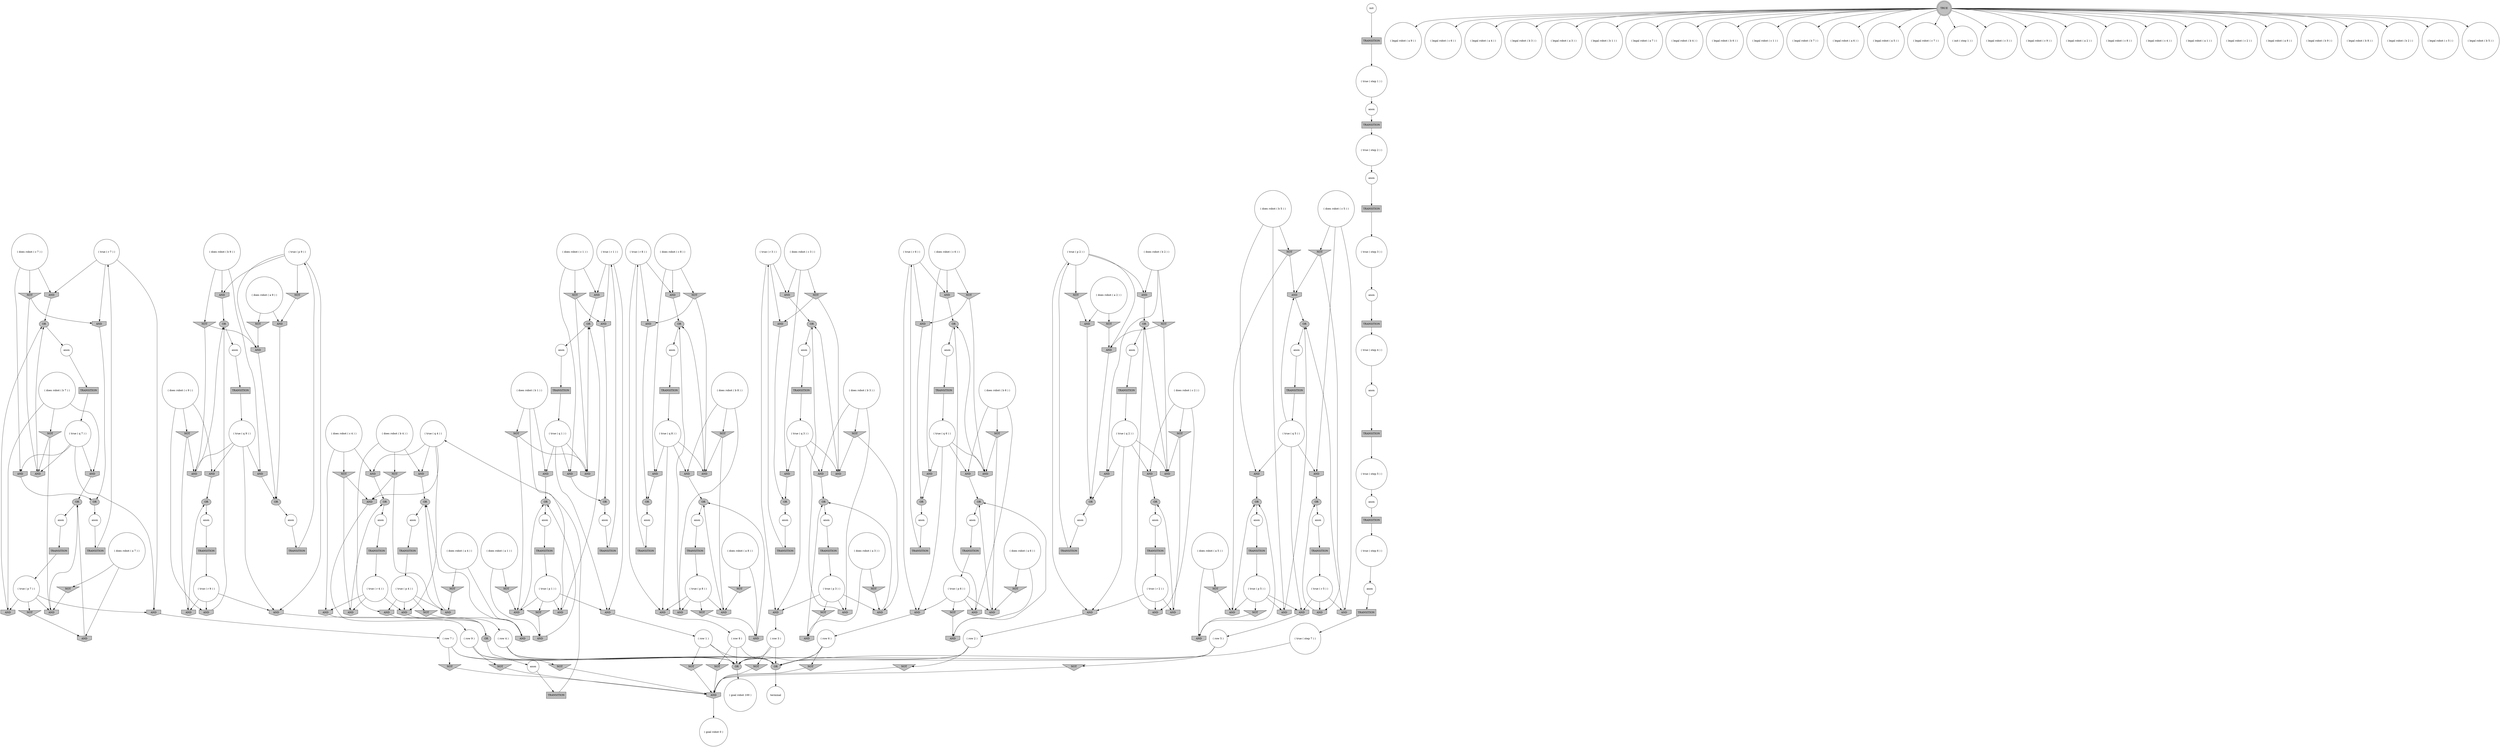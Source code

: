 digraph propNet
{
	"@39740e4a"[shape=invtriangle, style= filled, fillcolor=grey, label="NOT"]; "@39740e4a"->"@725639bd"; "@39740e4a"->"@2d4bc050"; 
	"@30efe2dd"[shape=ellipse, style= filled, fillcolor=grey, label="OR"]; "@30efe2dd"->"@55173444"; 
	"@5669f5b9"[shape=invtriangle, style= filled, fillcolor=grey, label="NOT"]; "@5669f5b9"->"@46837101"; "@5669f5b9"->"@301280fe"; 
	"@73396d2"[shape=invtriangle, style= filled, fillcolor=grey, label="NOT"]; "@73396d2"->"@5c608f6e"; "@73396d2"->"@4bf2b8af"; 
	"@6fc0394c"[shape=circle, style= filled, fillcolor=white, label="anon"]; "@6fc0394c"->"@2f94abe0"; 
	"@44cc1b02"[shape=circle, style= filled, fillcolor=white, label="( true ( r 6 ) )"]; "@44cc1b02"->"@158198c7"; "@44cc1b02"->"@322ad892"; "@44cc1b02"->"@213b91a5"; 
	"@7e484899"[shape=invhouse, style= filled, fillcolor=grey, label="AND"]; "@7e484899"->"@a7e872c"; 
	"@340abfc2"[shape=circle, style= filled, fillcolor=white, label="( true ( q 4 ) )"]; "@340abfc2"->"@57c7809f"; "@340abfc2"->"@5b69c34e"; "@340abfc2"->"@77a22fe3"; "@340abfc2"->"@6f494fcf"; 
	"@7051242d"[shape=invhouse, style= filled, fillcolor=grey, label="AND"]; "@7051242d"->"@7e68a062"; 
	"@3803a7a4"[shape=circle, style= filled, fillcolor=white, label="anon"]; "@3803a7a4"->"@102873a6"; 
	"@1247df10"[shape=invtriangle, style= filled, fillcolor=grey, label="NOT"]; "@1247df10"->"@2c859cd0"; 
	"@5ad4a242"[shape=circle, style= filled, fillcolor=white, label="( true ( r 5 ) )"]; "@5ad4a242"->"@3cb7cdc8"; "@5ad4a242"->"@210099e7"; "@5ad4a242"->"@2d4bc050"; 
	"@5c938e45"[shape=invtriangle, style= filled, fillcolor=grey, label="NOT"]; "@5c938e45"->"@5efff410"; 
	"@34d089a9"[shape=circle, style= filled, fillcolor=white, label="( true ( r 1 ) )"]; "@34d089a9"->"@7e0e4dbc"; "@34d089a9"->"@3b3833a7"; "@34d089a9"->"@16b772db"; 
	"@158198c7"[shape=invhouse, style= filled, fillcolor=grey, label="AND"]; "@158198c7"->"@66688800"; 
	"@68b3f2a"[shape=circle, style= filled, fillcolor=white, label="( does robot ( a 7 ) )"]; "@68b3f2a"->"@7a7a97e8"; "@68b3f2a"->"@5c938e45"; 
	"@c4c1859"[shape=circle, style= filled, fillcolor=white, label="anon"]; "@c4c1859"->"@73836c7f"; 
	"@5d11b24b"[shape=circle, style= filled, fillcolor=white, label="( does robot ( c 1 ) )"]; "@5d11b24b"->"@7a749ed3"; "@5d11b24b"->"@7e0e4dbc"; "@5d11b24b"->"@4f4950f3"; 
	"@a7e872c"[shape=ellipse, style= filled, fillcolor=grey, label="OR"]; "@a7e872c"->"@78dc5f15"; 
	"@15c673a9"[shape=invhouse, style= filled, fillcolor=grey, label="AND"]; "@15c673a9"->"@339d0f20"; 
	"@7a49926c"[shape=invtriangle, style= filled, fillcolor=grey, label="NOT"]; "@7a49926c"->"@cd2d4a"; 
	"@251a135c"[shape=circle, style= filled, fillcolor=white, label="anon"]; "@251a135c"->"@3155d88d"; 
	"@1f639d92"[shape=circle, style= filled, fillcolor=white, label="( does robot ( a 3 ) )"]; "@1f639d92"->"@4980af09"; "@1f639d92"->"@7e1f613c"; 
	"@21ad125b"[shape=circle, style= filled, fillcolor=white, label="( true ( step 6 ) )"]; "@21ad125b"->"@6fc0394c"; 
	"@36a9ac09"[shape=box, style= filled, fillcolor=grey, label="TRANSITION"]; "@36a9ac09"->"@6b851b9"; 
	"@4c075e05"[shape=circle, style= filled, fillcolor=white, label="( true ( p 9 ) )"]; "@4c075e05"->"@77adc141"; "@4c075e05"->"@76abf71"; "@4c075e05"->"@1301661c"; "@4c075e05"->"@298e6924"; 
	"@5b3cf82b"[shape=invhouse, style= filled, fillcolor=grey, label="AND"]; "@5b3cf82b"->"@703a928c"; 
	"@6eaf100d"[shape=circle, style= filled, fillcolor=white, label="( legal robot ( a 9 ) )"]; 
	"@260702ee"[shape=invhouse, style= filled, fillcolor=grey, label="AND"]; "@260702ee"->"@3fa39595"; 
	"@7623293d"[shape=circle, style= filled, fillcolor=white, label="anon"]; "@7623293d"->"@428dd156"; 
	"@156f739e"[shape=invtriangle, style= filled, fillcolor=grey, label="NOT"]; "@156f739e"->"@523f31f2"; 
	"@658b4dc0"[shape=ellipse, style= filled, fillcolor=grey, label="OR"]; "@658b4dc0"->"@1c9dac55"; 
	"@6f2c94cc"[shape=box, style= filled, fillcolor=grey, label="TRANSITION"]; "@6f2c94cc"->"@28f7852b"; 
	"@1a738e7a"[shape=circle, style= filled, fillcolor=white, label="terminal"]; 
	"@4fe087e7"[shape=invhouse, style= filled, fillcolor=grey, label="AND"]; "@4fe087e7"->"@3d62a997"; 
	"@52ed100b"[shape=ellipse, style= filled, fillcolor=grey, label="OR"]; "@52ed100b"->"@49b86cb5"; 
	"@4641e51b"[shape=box, style= filled, fillcolor=grey, label="TRANSITION"]; "@4641e51b"->"@40e16993"; 
	"@2c88d3d1"[shape=circle, style= filled, fillcolor=white, label="( true ( step 5 ) )"]; "@2c88d3d1"->"@3795a287"; 
	"@49c72461"[shape=circle, style= filled, fillcolor=white, label="( true ( r 3 ) )"]; "@49c72461"->"@19abe831"; "@49c72461"->"@26c6079f"; "@49c72461"->"@30bd5d8a"; 
	"@6491b172"[shape=invtriangle, style= filled, fillcolor=grey, label="NOT"]; "@6491b172"->"@213b91a5"; "@6491b172"->"@1918e6f3"; 
	"@28f7852b"[shape=circle, style= filled, fillcolor=white, label="( true ( p 1 ) )"]; "@28f7852b"->"@571ca6bf"; "@28f7852b"->"@61e7d2fc"; "@28f7852b"->"@3b3833a7"; "@28f7852b"->"@1247df10"; 
	"@67095e4"[shape=invtriangle, style= filled, fillcolor=grey, label="NOT"]; "@67095e4"->"@4980af09"; 
	"@359209a9"[shape=circle, style= filled, fillcolor=white, label="( does robot ( c 8 ) )"]; "@359209a9"->"@3efc892d"; "@359209a9"->"@612b7943"; "@359209a9"->"@73396d2"; 
	"@eb12a2d"[shape=invtriangle, style= filled, fillcolor=grey, label="NOT"]; "@eb12a2d"->"@1147f7e4"; "@eb12a2d"->"@4bf2b8af"; 
	"@3fa39595"[shape=circle, style= filled, fillcolor=white, label="( row 2 )"]; "@3fa39595"->"@155f28dc"; "@3fa39595"->"@aff3759"; "@3fa39595"->"@3e888183"; 
	"@2cbc2cd4"[shape=ellipse, style= filled, fillcolor=grey, label="OR"]; "@2cbc2cd4"->"@7623293d"; 
	"@10471047"[shape=circle, style= filled, fillcolor=white, label="( legal robot ( c 6 ) )"]; 
	"@11aaf4d2"[shape=circle, style= filled, fillcolor=white, label="( legal robot ( a 4 ) )"]; 
	"@77adc141"[shape=invtriangle, style= filled, fillcolor=grey, label="NOT"]; "@77adc141"->"@306acfc9"; 
	"@4d6bb0d1"[shape=box, style= filled, fillcolor=grey, label="TRANSITION"]; "@4d6bb0d1"->"@3d43c05b"; 
	"@5661aa2f"[shape=invhouse, style= filled, fillcolor=grey, label="AND"]; "@5661aa2f"->"@36046a62"; 
	"@7e070e85"[shape=circle, style= filled, fillcolor=white, label="( legal robot ( b 3 ) )"]; 
	"@210099e7"[shape=invhouse, style= filled, fillcolor=grey, label="AND"]; "@210099e7"->"@106fc08f"; 
	"@5c80f478"[shape=invhouse, style= filled, fillcolor=grey, label="AND"]; "@5c80f478"->"@c727d43"; 
	"@7e1f613c"[shape=invtriangle, style= filled, fillcolor=grey, label="NOT"]; "@7e1f613c"->"@7051242d"; 
	"@52f0da90"[shape=ellipse, style= filled, fillcolor=grey, label="OR"]; "@52f0da90"->"@429d4e7a"; 
	"@5fecff21"[shape=invhouse, style= filled, fillcolor=grey, label="AND"]; "@5fecff21"->"@57d2815d"; 
	"@66869265"[shape=circle, style= filled, fillcolor=white, label="anon"]; "@66869265"->"@582e18e4"; 
	"@480f9510"[shape=invtriangle, style= filled, fillcolor=grey, label="NOT"]; "@480f9510"->"@523f31f2"; 
	"@4353944c"[shape=circle, style= filled, fillcolor=white, label="( legal robot ( a 3 ) )"]; 
	"@78a3a50a"[shape=circle, style= filled, fillcolor=white, label="( true ( p 2 ) )"]; "@78a3a50a"->"@260702ee"; "@78a3a50a"->"@3fa87166"; "@78a3a50a"->"@4f4832f4"; "@78a3a50a"->"@cd2d4a"; 
	"@77fa3285"[shape=circle, style= filled, fillcolor=white, label="( does robot ( a 1 ) )"]; "@77fa3285"->"@2c859cd0"; "@77fa3285"->"@c552b5"; 
	"@11a226f7"[shape=invhouse, style= filled, fillcolor=grey, label="AND"]; "@11a226f7"->"@fce3ee0"; 
	"@703a928c"[shape=ellipse, style= filled, fillcolor=grey, label="OR"]; "@703a928c"->"@156b5ee4"; 
	"@2db51a5c"[shape=ellipse, style= filled, fillcolor=grey, label="OR"]; "@2db51a5c"->"@4cd5a575"; 
	"@35d858d9"[shape=invtriangle, style= filled, fillcolor=grey, label="NOT"]; "@35d858d9"->"@1147f7e4"; 
	"@58b8ec86"[shape=circle, style= filled, fillcolor=white, label="anon"]; "@58b8ec86"->"@3d5d9ee8"; 
	"@5be463a2"[shape=circle, style= filled, fillcolor=white, label="anon"]; "@5be463a2"->"@7afc2a48"; 
	"@725639bd"[shape=invhouse, style= filled, fillcolor=grey, label="AND"]; "@725639bd"->"@3c22d5b8"; 
	"@535b7436"[shape=invhouse, style= filled, fillcolor=grey, label="AND"]; "@535b7436"->"@30efe2dd"; 
	"@382a6c5e"[shape=invhouse, style= filled, fillcolor=grey, label="AND"]; "@382a6c5e"->"@658b4dc0"; 
	"@3456ad30"[shape=invhouse, style= filled, fillcolor=grey, label="AND"]; "@3456ad30"->"@2cbc2cd4"; 
	"@597873b3"[shape=circle, style= filled, fillcolor=white, label="( does robot ( c 9 ) )"]; "@597873b3"->"@599ef69a"; "@597873b3"->"@779122a0"; "@597873b3"->"@6e3066a8"; 
	"@24c0fe59"[shape=invtriangle, style= filled, fillcolor=grey, label="NOT"]; "@24c0fe59"->"@7a7a97e8"; 
	"@c727d43"[shape=ellipse, style= filled, fillcolor=grey, label="OR"]; "@c727d43"->"@307dc017"; 
	"@523f31f2"[shape=invhouse, style= filled, fillcolor=grey, label="AND"]; "@523f31f2"->"@5f435901"; 
	"@77f31cb6"[shape=ellipse, style= filled, fillcolor=grey, label="OR"]; "@77f31cb6"->"@79e22e3f"; 
	"@6e3066a8"[shape=invhouse, style= filled, fillcolor=grey, label="AND"]; "@6e3066a8"->"@2db51a5c"; 
	"@571ca6bf"[shape=invhouse, style= filled, fillcolor=grey, label="AND"]; "@571ca6bf"->"@36046a62"; 
	"@57dd1619"[shape=box, style= filled, fillcolor=grey, label="TRANSITION"]; "@57dd1619"->"@3ec7f77e"; 
	"@5d661088"[shape=invtriangle, style= filled, fillcolor=grey, label="NOT"]; "@5d661088"->"@11c12ca6"; "@5d661088"->"@57c7809f"; 
	"@1ad46fd4"[shape=circle, style= filled, fillcolor=white, label="( legal robot ( b 1 ) )"]; 
	"@106fc08f"[shape=circle, style= filled, fillcolor=white, label="( row 5 )"]; "@106fc08f"->"@4473e7ae"; "@106fc08f"->"@155f28dc"; "@106fc08f"->"@3e888183"; 
	"@4ae77620"[shape=circle, style= filled, fillcolor=white, label="( does robot ( a 2 ) )"]; "@4ae77620"->"@4bad0030"; "@4ae77620"->"@7a49926c"; 
	"@3ffdb0e5"[shape=circle, style= filled, fillcolor=white, label="anon"]; "@3ffdb0e5"->"@73d5f05f"; 
	"@5e61cbbb"[shape=ellipse, style= filled, fillcolor=grey, label="OR"]; "@5e61cbbb"->"@66869265"; 
	"@78de587b"[shape=circle, style= filled, fillcolor=white, label="( does robot ( b 1 ) )"]; "@78de587b"->"@571ca6bf"; "@78de587b"->"@9276326"; "@78de587b"->"@1ab8e978"; 
	"@599ef69a"[shape=invtriangle, style= filled, fillcolor=grey, label="NOT"]; "@599ef69a"->"@5350266d"; "@599ef69a"->"@2980a075"; 
	"@3e888183"[shape=ellipse, style= filled, fillcolor=grey, label="OR"]; "@3e888183"->"@73eedf87"; 
	"@11f19353"[shape=invtriangle, style= filled, fillcolor=grey, label="NOT"]; "@11f19353"->"@523f31f2"; 
	"@242d2c1c"[shape=circle, style= filled, fillcolor=white, label="( legal robot ( a 7 ) )"]; 
	"@758381af"[shape=invhouse, style= filled, fillcolor=grey, label="AND"]; "@758381af"->"@703a928c"; 
	"@3795a287"[shape=circle, style= filled, fillcolor=white, label="anon"]; "@3795a287"->"@52877c09"; 
	"@49a01787"[shape=box, style= filled, fillcolor=grey, label="TRANSITION"]; "@49a01787"->"@5b466c9d"; 
	"@55173444"[shape=circle, style= filled, fillcolor=white, label="anon"]; "@55173444"->"@3a644df6"; 
	"@cf55979"[shape=ellipse, style= filled, fillcolor=grey, label="OR"]; "@cf55979"->"@3fc51d94"; 
	"@6518f621"[shape=circle, style= filled, fillcolor=white, label="( does robot ( c 3 ) )"]; "@6518f621"->"@19abe831"; "@6518f621"->"@5fecff21"; "@6518f621"->"@6b447481"; 
	"@798ab9b2"[shape=invtriangle, style= filled, fillcolor=grey, label="NOT"]; "@798ab9b2"->"@523f31f2"; 
	"@76abf71"[shape=invhouse, style= filled, fillcolor=grey, label="AND"]; "@76abf71"->"@5bd088c3"; 
	"@2212c414"[shape=circle, style= filled, fillcolor=white, label="( legal robot ( b 4 ) )"]; 
	"@5925910c"[shape=box, style= filled, fillcolor=grey, label="TRANSITION"]; "@5925910c"->"@235e5640"; 
	"@5edfa0aa"[shape=invhouse, style= filled, fillcolor=grey, label="AND"]; "@5edfa0aa"->"@54b07eeb"; 
	"@3b3833a7"[shape=invhouse, style= filled, fillcolor=grey, label="AND"]; "@3b3833a7"->"@609aef91"; 
	"@30bd5d8a"[shape=invhouse, style= filled, fillcolor=grey, label="AND"]; "@30bd5d8a"->"@57d2815d"; 
	"@14a7e67"[shape=circle, style= filled, fillcolor=white, label="( legal robot ( b 6 ) )"]; 
	"@5dc62719"[shape=ellipse, style= filled, fillcolor=grey, label="OR"]; "@5dc62719"->"@7c310a67"; 
	"@46837101"[shape=invhouse, style= filled, fillcolor=grey, label="AND"]; "@46837101"->"@4be699b0"; 
	"@4302eaff"[shape=circle, style= filled, fillcolor=white, label="( does robot ( a 5 ) )"]; "@4302eaff"->"@396163b9"; "@4302eaff"->"@a7db532"; 
	"@aff3759"[shape=invtriangle, style= filled, fillcolor=grey, label="NOT"]; "@aff3759"->"@523f31f2"; 
	"@2d68c5d4"[shape=box, style= filled, fillcolor=grey, label="TRANSITION"]; "@2d68c5d4"->"@354445b8"; 
	"@3f3783ed"[shape=circle, style= filled, fillcolor=white, label="anon"]; "@3f3783ed"->"@413c1c0c"; 
	"@396163b9"[shape=invtriangle, style= filled, fillcolor=grey, label="NOT"]; "@396163b9"->"@97900df"; 
	"@2324279c"[shape=circle, style= filled, fillcolor=white, label="( legal robot ( c 1 ) )"]; 
	"@6f9c2c4"[shape=circle, style= filled, fillcolor=white, label="anon"]; "@6f9c2c4"->"@5925910c"; 
	"@eaef13f"[shape=invtriangle, style= filled, fillcolor=grey, label="NOT"]; "@eaef13f"->"@11f1d3b5"; 
	"@19abe831"[shape=invhouse, style= filled, fillcolor=grey, label="AND"]; "@19abe831"->"@703a928c"; 
	"@f3a6f6d"[shape=box, style= filled, fillcolor=grey, label="TRANSITION"]; "@f3a6f6d"->"@1a597ec8"; 
	"@4bad0030"[shape=invhouse, style= filled, fillcolor=grey, label="AND"]; "@4bad0030"->"@704a689c"; 
	"@39484118"[shape=box, style= filled, fillcolor=grey, label="TRANSITION"]; "@39484118"->"@44cc1b02"; 
	"@50f96cf6"[shape=circle, style= filled, fillcolor=white, label="( does robot ( c 7 ) )"]; "@50f96cf6"->"@21ba5846"; "@50f96cf6"->"@3842d9da"; "@50f96cf6"->"@3126a494"; 
	"@4980af09"[shape=invhouse, style= filled, fillcolor=grey, label="AND"]; "@4980af09"->"@7e68a062"; 
	"@1c9dac55"[shape=circle, style= filled, fillcolor=white, label="anon"]; "@1c9dac55"->"@62982862"; 
	"@154bc361"[shape=circle, style= filled, fillcolor=white, label="( true ( q 3 ) )"]; "@154bc361"->"@72c58d7f"; "@154bc361"->"@26c6079f"; "@154bc361"->"@5fecff21"; "@154bc361"->"@5b3cf82b"; 
	"@1e1a76cf"[shape=circle, style= filled, fillcolor=white, label="( legal robot ( b 7 ) )"]; 
	"@2709f770"[shape=circle, style= filled, fillcolor=white, label="( legal robot ( a 6 ) )"]; 
	"@28c7b1b0"[shape=invhouse, style= filled, fillcolor=grey, label="AND"]; "@28c7b1b0"->"@5e61cbbb"; 
	"@2cac2b2c"[shape=circle, style= filled, fillcolor=white, label="( does robot ( b 5 ) )"]; "@2cac2b2c"->"@28da241d"; "@2cac2b2c"->"@11a226f7"; "@2cac2b2c"->"@60e8f749"; 
	"@11c12ca6"[shape=invhouse, style= filled, fillcolor=grey, label="AND"]; "@11c12ca6"->"@5dc62719"; 
	"@742c2f2c"[shape=invtriangle, style= filled, fillcolor=grey, label="NOT"]; "@742c2f2c"->"@46837101"; "@742c2f2c"->"@cd2d4a"; 
	"@3ce05d33"[shape=box, style= filled, fillcolor=grey, label="TRANSITION"]; "@3ce05d33"->"@154bc361"; 
	"@4d83313b"[shape=circle, style= filled, fillcolor=white, label="( true ( q 1 ) )"]; "@4d83313b"->"@7a749ed3"; "@4d83313b"->"@5661aa2f"; "@4d83313b"->"@3b3833a7"; "@4d83313b"->"@9276326"; 
	"@28da241d"[shape=invtriangle, style= filled, fillcolor=grey, label="NOT"]; "@28da241d"->"@725639bd"; "@28da241d"->"@97900df"; 
	"@3993f896"[shape=box, style= filled, fillcolor=grey, label="TRANSITION"]; "@3993f896"->"@2ac908dd"; 
	"@dc7f0e8"[shape=invtriangle, style= filled, fillcolor=grey, label="NOT"]; "@dc7f0e8"->"@298e6924"; 
	"@48417c7b"[shape=circle, style= filled, fillcolor=white, label="( legal robot ( a 5 ) )"]; 
	"@73836c7f"[shape=box, style= filled, fillcolor=grey, label="TRANSITION"]; "@73836c7f"->"@33ed3e5f"; 
	"@1a597ec8"[shape=circle, style= filled, fillcolor=white, label="( true ( step 4 ) )"]; "@1a597ec8"->"@463620de"; 
	"@3b1c6aab"[shape=circle, style= filled, fillcolor=white, label="( does robot ( a 4 ) )"]; "@3b1c6aab"->"@1f8a7552"; "@3b1c6aab"->"@eaef13f"; 
	"@52877c09"[shape=box, style= filled, fillcolor=grey, label="TRANSITION"]; "@52877c09"->"@21ad125b"; 
	"@1c7a0536"[shape=invhouse, style= filled, fillcolor=grey, label="AND"]; "@1c7a0536"->"@2cbc2cd4"; 
	"@3fe5762"[shape=circle, style= filled, fillcolor=white, label="( true ( q 9 ) )"]; "@3fe5762"->"@5350266d"; "@3fe5762"->"@76abf71"; "@3fe5762"->"@6be3019a"; "@3fe5762"->"@6e3066a8"; 
	"@3d2b2db6"[shape=circle, style= filled, fillcolor=white, label="anon"]; "@3d2b2db6"->"@6f95de2f"; 
	"@5a3a27f8"[shape=circle, style= filled, fillcolor=white, label="( legal robot ( c 7 ) )"]; 
	"@2a565937"[shape=circle, style= filled, fillcolor=white, label="( true ( step 1 ) )"]; "@2a565937"->"@3f3783ed"; 
	"@1301661c"[shape=invhouse, style= filled, fillcolor=grey, label="AND"]; "@1301661c"->"@113c53c8"; 
	"@78f8b54d"[shape=circle, style= filled, fillcolor=white, label="( init ( step 1 ) )"]; 
	"@3d43c05b"[shape=circle, style= filled, fillcolor=white, label="( true ( p 5 ) )"]; "@3d43c05b"->"@2b09b5c9"; "@3d43c05b"->"@210099e7"; "@3d43c05b"->"@97900df"; "@3d43c05b"->"@60e8f749"; 
	"@27e47efc"[shape=circle, style= filled, fillcolor=white, label="( does robot ( a 6 ) )"]; "@27e47efc"->"@3af96043"; "@27e47efc"->"@5c5a3b32"; 
	"@6c4b8217"[shape=circle, style= filled, fillcolor=white, label="( does robot ( a 8 ) )"]; "@6c4b8217"->"@33e89bc8"; "@6c4b8217"->"@35d858d9"; 
	"@25764a11"[shape=doublecircle, style= filled, fillcolor=grey, label="TRUE"]; "@25764a11"->"@1aa484ca"; "@25764a11"->"@1ad46fd4"; "@25764a11"->"@10471047"; "@25764a11"->"@649b982e"; "@25764a11"->"@1e1a76cf"; "@25764a11"->"@2709f770"; "@25764a11"->"@2746fe40"; "@25764a11"->"@11aaf4d2"; "@25764a11"->"@12fc183e"; "@25764a11"->"@7e070e85"; "@25764a11"->"@297dadaa"; "@25764a11"->"@242d2c1c"; "@25764a11"->"@4353944c"; "@25764a11"->"@48417c7b"; "@25764a11"->"@5f33e601"; "@25764a11"->"@5a3a27f8"; "@25764a11"->"@2212c414"; "@25764a11"->"@7a14892d"; "@25764a11"->"@78f8b54d"; "@25764a11"->"@7f53ee15"; "@25764a11"->"@14a7e67"; "@25764a11"->"@6eaf100d"; "@25764a11"->"@41b09cda"; "@25764a11"->"@5b6e1f79"; "@25764a11"->"@2324279c"; "@25764a11"->"@70f9d50e"; "@25764a11"->"@2016390f"; "@25764a11"->"@25de2fe5"; 
	"@47e5ccc"[shape=circle, style= filled, fillcolor=white, label="( does robot ( b 9 ) )"]; "@47e5ccc"->"@1301661c"; "@47e5ccc"->"@6be3019a"; "@47e5ccc"->"@41991669"; 
	"@5c608f6e"[shape=invhouse, style= filled, fillcolor=grey, label="AND"]; "@5c608f6e"->"@cf55979"; 
	"@41b09cda"[shape=circle, style= filled, fillcolor=white, label="( legal robot ( b 9 ) )"]; 
	"@4cd5a575"[shape=circle, style= filled, fillcolor=white, label="anon"]; "@4cd5a575"->"@51557949"; 
	"@11f1d3b5"[shape=invhouse, style= filled, fillcolor=grey, label="AND"]; "@11f1d3b5"->"@77f31cb6"; 
	"@7a7a97e8"[shape=invhouse, style= filled, fillcolor=grey, label="AND"]; "@7a7a97e8"->"@52ed100b"; 
	"@3d5d9ee8"[shape=box, style= filled, fillcolor=grey, label="TRANSITION"]; "@3d5d9ee8"->"@32f00d9a"; 
	"@eda532c"[shape=invtriangle, style= filled, fillcolor=grey, label="NOT"]; "@eda532c"->"@1f8a7552"; 
	"@339d0f20"[shape=ellipse, style= filled, fillcolor=grey, label="OR"]; "@339d0f20"->"@c4c1859"; 
	"@3374dc2d"[shape=invhouse, style= filled, fillcolor=grey, label="AND"]; "@3374dc2d"->"@30efe2dd"; 
	"@6d711727"[shape=circle, style= filled, fillcolor=white, label="( true ( step 2 ) )"]; "@6d711727"->"@3ffdb0e5"; 
	"@7afc2a48"[shape=box, style= filled, fillcolor=grey, label="TRANSITION"]; "@7afc2a48"->"@4d83313b"; 
	"@307dc017"[shape=circle, style= filled, fillcolor=white, label="anon"]; "@307dc017"->"@57dd1619"; 
	"@73d5f05f"[shape=box, style= filled, fillcolor=grey, label="TRANSITION"]; "@73d5f05f"->"@2bebc626"; 
	"@7f6066a0"[shape=invtriangle, style= filled, fillcolor=grey, label="NOT"]; "@7f6066a0"->"@57c7809f"; "@7f6066a0"->"@11f1d3b5"; 
	"@649b982e"[shape=circle, style= filled, fillcolor=white, label="( legal robot ( c 9 ) )"]; 
	"@7761d56f"[shape=ellipse, style= filled, fillcolor=grey, label="OR"]; "@7761d56f"->"@3803a7a4"; 
	"@4bf2b8af"[shape=invhouse, style= filled, fillcolor=grey, label="AND"]; "@4bf2b8af"->"@a7e872c"; 
	"@6f494fcf"[shape=invhouse, style= filled, fillcolor=grey, label="AND"]; "@6f494fcf"->"@5dc62719"; 
	"@213b91a5"[shape=invhouse, style= filled, fillcolor=grey, label="AND"]; "@213b91a5"->"@26190041"; 
	"@4727249c"[shape=circle, style= filled, fillcolor=white, label="( does robot ( c 5 ) )"]; "@4727249c"->"@39740e4a"; "@4727249c"->"@3cb7cdc8"; "@4727249c"->"@382a6c5e"; 
	"@752c388a"[shape=circle, style= filled, fillcolor=white, label="anon"]; "@752c388a"->"@f3a6f6d"; 
	"@5bd088c3"[shape=circle, style= filled, fillcolor=white, label="( row 9 )"]; "@5bd088c3"->"@155f28dc"; "@5bd088c3"->"@3e888183"; "@5bd088c3"->"@34b81ee"; 
	"@5350266d"[shape=invhouse, style= filled, fillcolor=grey, label="AND"]; "@5350266d"->"@113c53c8"; 
	"@3e28ead4"[shape=invtriangle, style= filled, fillcolor=grey, label="NOT"]; "@3e28ead4"->"@7051242d"; "@3e28ead4"->"@5b3cf82b"; 
	"@5fff09c1"[shape=invhouse, style= filled, fillcolor=grey, label="AND"]; "@5fff09c1"->"@54b07eeb"; 
	"@5c5a3b32"[shape=invhouse, style= filled, fillcolor=grey, label="AND"]; "@5c5a3b32"->"@2cbc2cd4"; 
	"@4be699b0"[shape=ellipse, style= filled, fillcolor=grey, label="OR"]; "@4be699b0"->"@107418be"; 
	"@297dadaa"[shape=circle, style= filled, fillcolor=white, label="( legal robot ( c 4 ) )"]; 
	"@46469be"[shape=invtriangle, style= filled, fillcolor=grey, label="NOT"]; "@46469be"->"@5c5a3b32"; 
	"@346fadf4"[shape=circle, style= filled, fillcolor=white, label="( does robot ( a 9 ) )"]; "@346fadf4"->"@306acfc9"; "@346fadf4"->"@dc7f0e8"; 
	"@5f435901"[shape=circle, style= filled, fillcolor=white, label="( goal robot 0 )"]; 
	"@5b466c9d"[shape=circle, style= filled, fillcolor=white, label="( true ( q 5 ) )"]; "@5b466c9d"->"@725639bd"; "@5b466c9d"->"@210099e7"; "@5b466c9d"->"@382a6c5e"; "@5b466c9d"->"@11a226f7"; 
	"@3cb7cdc8"[shape=invhouse, style= filled, fillcolor=grey, label="AND"]; "@3cb7cdc8"->"@3c22d5b8"; 
	"@456964ea"[shape=circle, style= filled, fillcolor=white, label="init"]; "@456964ea"->"@a606240"; 
	"@3af96043"[shape=invtriangle, style= filled, fillcolor=grey, label="NOT"]; "@3af96043"->"@3456ad30"; 
	"@50f3a0e8"[shape=circle, style= filled, fillcolor=white, label="( does robot ( b 2 ) )"]; "@50f3a0e8"->"@742c2f2c"; "@50f3a0e8"->"@6094eb89"; "@50f3a0e8"->"@4f4832f4"; 
	"@a606240"[shape=box, style= filled, fillcolor=grey, label="TRANSITION"]; "@a606240"->"@2a565937"; 
	"@72c58d7f"[shape=invhouse, style= filled, fillcolor=grey, label="AND"]; "@72c58d7f"->"@7e68a062"; 
	"@3842d9da"[shape=invhouse, style= filled, fillcolor=grey, label="AND"]; "@3842d9da"->"@5e61cbbb"; 
	"@7f53ee15"[shape=circle, style= filled, fillcolor=white, label="( legal robot ( a 8 ) )"]; 
	"@107418be"[shape=circle, style= filled, fillcolor=white, label="anon"]; "@107418be"->"@3993f896"; 
	"@463620de"[shape=circle, style= filled, fillcolor=white, label="anon"]; "@463620de"->"@21a55d62"; 
	"@4f4832f4"[shape=invhouse, style= filled, fillcolor=grey, label="AND"]; "@4f4832f4"->"@4be699b0"; 
	"@12fd41e0"[shape=circle, style= filled, fillcolor=white, label="anon"]; "@12fd41e0"->"@49a01787"; 
	"@77a22fe3"[shape=invhouse, style= filled, fillcolor=grey, label="AND"]; "@77a22fe3"->"@7799b411"; 
	"@3c22d5b8"[shape=ellipse, style= filled, fillcolor=grey, label="OR"]; "@3c22d5b8"->"@12fd41e0"; 
	"@2980a075"[shape=invhouse, style= filled, fillcolor=grey, label="AND"]; "@2980a075"->"@2db51a5c"; 
	"@9276326"[shape=invhouse, style= filled, fillcolor=grey, label="AND"]; "@9276326"->"@6ae904e2"; 
	"@6c0d6ef7"[shape=circle, style= filled, fillcolor=white, label="( row 8 )"]; "@6c0d6ef7"->"@155f28dc"; "@6c0d6ef7"->"@3e888183"; "@6c0d6ef7"->"@77037265"; 
	"@eec2ad5"[shape=circle, style= filled, fillcolor=white, label="( does robot ( b 6 ) )"]; "@eec2ad5"->"@1c7a0536"; "@eec2ad5"->"@4a1eecf4"; "@eec2ad5"->"@53edd9ee"; 
	"@774293ac"[shape=circle, style= filled, fillcolor=white, label="( does robot ( c 2 ) )"]; "@774293ac"->"@15c673a9"; "@774293ac"->"@5669f5b9"; "@774293ac"->"@2dcf0c3"; 
	"@582e18e4"[shape=box, style= filled, fillcolor=grey, label="TRANSITION"]; "@582e18e4"->"@2760b402"; 
	"@163221ba"[shape=circle, style= filled, fillcolor=white, label="( does robot ( b 8 ) )"]; "@163221ba"->"@7e484899"; "@163221ba"->"@5c80f478"; "@163221ba"->"@eb12a2d"; 
	"@155f28dc"[shape=ellipse, style= filled, fillcolor=grey, label="OR"]; "@155f28dc"->"@1a738e7a"; 
	"@2e06de7e"[shape=box, style= filled, fillcolor=grey, label="TRANSITION"]; "@2e06de7e"->"@3fe5762"; 
	"@3a644df6"[shape=box, style= filled, fillcolor=grey, label="TRANSITION"]; "@3a644df6"->"@340abfc2"; 
	"@7e0e4dbc"[shape=invhouse, style= filled, fillcolor=grey, label="AND"]; "@7e0e4dbc"->"@36046a62"; 
	"@6ae904e2"[shape=ellipse, style= filled, fillcolor=grey, label="OR"]; "@6ae904e2"->"@683fc843"; 
	"@41991669"[shape=invtriangle, style= filled, fillcolor=grey, label="NOT"]; "@41991669"->"@5350266d"; "@41991669"->"@298e6924"; 
	"@51557949"[shape=box, style= filled, fillcolor=grey, label="TRANSITION"]; "@51557949"->"@72f41aa8"; 
	"@2dcf0c3"[shape=invhouse, style= filled, fillcolor=grey, label="AND"]; "@2dcf0c3"->"@4be699b0"; 
	"@235e5640"[shape=circle, style= filled, fillcolor=white, label="( true ( p 3 ) )"]; "@235e5640"->"@7051242d"; "@235e5640"->"@67095e4"; "@235e5640"->"@26c6079f"; "@235e5640"->"@758381af"; 
	"@6094eb89"[shape=invhouse, style= filled, fillcolor=grey, label="AND"]; "@6094eb89"->"@704a689c"; 
	"@26190041"[shape=ellipse, style= filled, fillcolor=grey, label="OR"]; "@26190041"->"@335fbef1"; 
	"@3cf1c511"[shape=circle, style= filled, fillcolor=white, label="( true ( p 7 ) )"]; "@3cf1c511"->"@5edfa0aa"; "@3cf1c511"->"@4fe087e7"; "@3cf1c511"->"@24c0fe59"; "@3cf1c511"->"@5efff410"; 
	"@a7db532"[shape=invhouse, style= filled, fillcolor=grey, label="AND"]; "@a7db532"->"@fce3ee0"; 
	"@306acfc9"[shape=invhouse, style= filled, fillcolor=grey, label="AND"]; "@306acfc9"->"@7761d56f"; 
	"@3a499165"[shape=invtriangle, style= filled, fillcolor=grey, label="NOT"]; "@3a499165"->"@33e89bc8"; 
	"@3ec7f77e"[shape=circle, style= filled, fillcolor=white, label="( true ( p 8 ) )"]; "@3ec7f77e"->"@7e484899"; "@3ec7f77e"->"@3a499165"; "@3ec7f77e"->"@1147f7e4"; "@3ec7f77e"->"@200c4740"; 
	"@33e89bc8"[shape=invhouse, style= filled, fillcolor=grey, label="AND"]; "@33e89bc8"->"@c727d43"; 
	"@fce3ee0"[shape=ellipse, style= filled, fillcolor=grey, label="OR"]; "@fce3ee0"->"@2d81ec3b"; 
	"@3d62a997"[shape=circle, style= filled, fillcolor=white, label="( row 7 )"]; "@3d62a997"->"@155f28dc"; "@3d62a997"->"@3e888183"; "@3d62a997"->"@480f9510"; 
	"@2e18ecde"[shape=circle, style= filled, fillcolor=white, label="( true ( q 7 ) )"]; "@2e18ecde"->"@5fff09c1"; "@2e18ecde"->"@3842d9da"; "@2e18ecde"->"@132cd7ba"; "@2e18ecde"->"@4fe087e7"; 
	"@200c4740"[shape=invhouse, style= filled, fillcolor=grey, label="AND"]; "@200c4740"->"@6c0d6ef7"; 
	"@418794a5"[shape=circle, style= filled, fillcolor=white, label="( true ( r 4 ) )"]; "@418794a5"->"@11c12ca6"; "@418794a5"->"@77a22fe3"; "@418794a5"->"@535b7436"; 
	"@704a689c"[shape=ellipse, style= filled, fillcolor=grey, label="OR"]; "@704a689c"->"@251a135c"; 
	"@34b81ee"[shape=invtriangle, style= filled, fillcolor=grey, label="NOT"]; "@34b81ee"->"@523f31f2"; 
	"@1147f7e4"[shape=invhouse, style= filled, fillcolor=grey, label="AND"]; "@1147f7e4"->"@c727d43"; 
	"@f5ca1bd"[shape=circle, style= filled, fillcolor=white, label="anon"]; "@f5ca1bd"->"@44f939cd"; 
	"@21ba5846"[shape=invhouse, style= filled, fillcolor=grey, label="AND"]; "@21ba5846"->"@54b07eeb"; 
	"@7a14892d"[shape=circle, style= filled, fillcolor=white, label="( legal robot ( c 2 ) )"]; 
	"@6f553bd8"[shape=circle, style= filled, fillcolor=white, label="( does robot ( c 6 ) )"]; "@6f553bd8"->"@621dd45b"; "@6f553bd8"->"@158198c7"; "@6f553bd8"->"@6491b172"; 
	"@57d2815d"[shape=ellipse, style= filled, fillcolor=grey, label="OR"]; "@57d2815d"->"@3d2b2db6"; 
	"@1918e6f3"[shape=invhouse, style= filled, fillcolor=grey, label="AND"]; "@1918e6f3"->"@66688800"; 
	"@2bebc626"[shape=circle, style= filled, fillcolor=white, label="( true ( step 3 ) )"]; "@2bebc626"->"@752c388a"; 
	"@413c1c0c"[shape=box, style= filled, fillcolor=grey, label="TRANSITION"]; "@413c1c0c"->"@6d711727"; 
	"@40e16993"[shape=circle, style= filled, fillcolor=white, label="( true ( p 4 ) )"]; "@40e16993"->"@3374dc2d"; "@40e16993"->"@77a22fe3"; "@40e16993"->"@11f1d3b5"; "@40e16993"->"@eda532c"; 
	"@683fc843"[shape=circle, style= filled, fillcolor=white, label="anon"]; "@683fc843"->"@6f2c94cc"; 
	"@49b86cb5"[shape=circle, style= filled, fillcolor=white, label="anon"]; "@49b86cb5"->"@6caa873c"; 
	"@192aaffb"[shape=circle, style= filled, fillcolor=white, label="( does robot ( c 4 ) )"]; "@192aaffb"->"@535b7436"; "@192aaffb"->"@5d661088"; "@192aaffb"->"@6f494fcf"; 
	"@2d4bc050"[shape=invhouse, style= filled, fillcolor=grey, label="AND"]; "@2d4bc050"->"@658b4dc0"; 
	"@429d4e7a"[shape=circle, style= filled, fillcolor=white, label="anon"]; "@429d4e7a"->"@4fc09f93"; 
	"@621dd45b"[shape=invhouse, style= filled, fillcolor=grey, label="AND"]; "@621dd45b"->"@26190041"; 
	"@16b772db"[shape=invhouse, style= filled, fillcolor=grey, label="AND"]; "@16b772db"->"@52f0da90"; 
	"@77037265"[shape=invtriangle, style= filled, fillcolor=grey, label="NOT"]; "@77037265"->"@523f31f2"; 
	"@479f29d"[shape=circle, style= filled, fillcolor=white, label="( row 3 )"]; "@479f29d"->"@155f28dc"; "@479f29d"->"@798ab9b2"; "@479f29d"->"@3e888183"; 
	"@6caa873c"[shape=box, style= filled, fillcolor=grey, label="TRANSITION"]; "@6caa873c"->"@3cf1c511"; 
	"@322ad892"[shape=invhouse, style= filled, fillcolor=grey, label="AND"]; "@322ad892"->"@417de6ff"; 
	"@5b69c34e"[shape=invhouse, style= filled, fillcolor=grey, label="AND"]; "@5b69c34e"->"@77f31cb6"; 
	"@428dd156"[shape=box, style= filled, fillcolor=grey, label="TRANSITION"]; "@428dd156"->"@7aa76723"; 
	"@1aa484ca"[shape=circle, style= filled, fillcolor=white, label="( legal robot ( c 3 ) )"]; 
	"@156b5ee4"[shape=circle, style= filled, fillcolor=white, label="anon"]; "@156b5ee4"->"@3ce05d33"; 
	"@6b851b9"[shape=circle, style= filled, fillcolor=white, label="( true ( r 8 ) )"]; "@6b851b9"->"@3efc892d"; "@6b851b9"->"@5c608f6e"; "@6b851b9"->"@200c4740"; 
	"@2c859cd0"[shape=invhouse, style= filled, fillcolor=grey, label="AND"]; "@2c859cd0"->"@6ae904e2"; 
	"@298e6924"[shape=invhouse, style= filled, fillcolor=grey, label="AND"]; "@298e6924"->"@7761d56f"; 
	"@97900df"[shape=invhouse, style= filled, fillcolor=grey, label="AND"]; "@97900df"->"@fce3ee0"; 
	"@3fa87166"[shape=invtriangle, style= filled, fillcolor=grey, label="NOT"]; "@3fa87166"->"@4bad0030"; 
	"@113c53c8"[shape=ellipse, style= filled, fillcolor=grey, label="OR"]; "@113c53c8"->"@fa0784f"; 
	"@33ed3e5f"[shape=circle, style= filled, fillcolor=white, label="( true ( r 2 ) )"]; "@33ed3e5f"->"@260702ee"; "@33ed3e5f"->"@2dcf0c3"; "@33ed3e5f"->"@301280fe"; 
	"@72f41aa8"[shape=circle, style= filled, fillcolor=white, label="( true ( r 9 ) )"]; "@72f41aa8"->"@76abf71"; "@72f41aa8"->"@2980a075"; "@72f41aa8"->"@779122a0"; 
	"@417de6ff"[shape=circle, style= filled, fillcolor=white, label="( row 6 )"]; "@417de6ff"->"@155f28dc"; "@417de6ff"->"@156f739e"; "@417de6ff"->"@3e888183"; 
	"@3efc892d"[shape=invhouse, style= filled, fillcolor=grey, label="AND"]; "@3efc892d"->"@a7e872c"; 
	"@2b09b5c9"[shape=invtriangle, style= filled, fillcolor=grey, label="NOT"]; "@2b09b5c9"->"@a7db532"; 
	"@79e22e3f"[shape=circle, style= filled, fillcolor=white, label="anon"]; "@79e22e3f"->"@4641e51b"; 
	"@6b447481"[shape=invtriangle, style= filled, fillcolor=grey, label="NOT"]; "@6b447481"->"@30bd5d8a"; "@6b447481"->"@5b3cf82b"; 
	"@7e68a062"[shape=ellipse, style= filled, fillcolor=grey, label="OR"]; "@7e68a062"->"@6f9c2c4"; 
	"@fa0784f"[shape=circle, style= filled, fillcolor=white, label="anon"]; "@fa0784f"->"@2e06de7e"; 
	"@7a749ed3"[shape=invhouse, style= filled, fillcolor=grey, label="AND"]; "@7a749ed3"->"@52f0da90"; 
	"@78dc5f15"[shape=circle, style= filled, fillcolor=white, label="anon"]; "@78dc5f15"->"@2d68c5d4"; 
	"@61e7d2fc"[shape=invhouse, style= filled, fillcolor=grey, label="AND"]; "@61e7d2fc"->"@6ae904e2"; 
	"@188ef927"[shape=box, style= filled, fillcolor=grey, label="TRANSITION"]; "@188ef927"->"@418794a5"; 
	"@354445b8"[shape=circle, style= filled, fillcolor=white, label="( true ( q 8 ) )"]; "@354445b8"->"@612b7943"; "@354445b8"->"@200c4740"; "@354445b8"->"@5c80f478"; "@354445b8"->"@4bf2b8af"; 
	"@7c9564c4"[shape=circle, style= filled, fillcolor=white, label="( does robot ( b 4 ) )"]; "@7c9564c4"->"@3374dc2d"; "@7c9564c4"->"@5b69c34e"; "@7c9564c4"->"@7f6066a0"; 
	"@335fbef1"[shape=circle, style= filled, fillcolor=white, label="anon"]; "@335fbef1"->"@39484118"; 
	"@66688800"[shape=ellipse, style= filled, fillcolor=grey, label="OR"]; "@66688800"->"@58b8ec86"; 
	"@4a1eecf4"[shape=invtriangle, style= filled, fillcolor=grey, label="NOT"]; "@4a1eecf4"->"@3456ad30"; "@4a1eecf4"->"@1918e6f3"; 
	"@3155d88d"[shape=box, style= filled, fillcolor=grey, label="TRANSITION"]; "@3155d88d"->"@78a3a50a"; 
	"@5b6e1f79"[shape=circle, style= filled, fillcolor=white, label="( legal robot ( b 8 ) )"]; 
	"@62982862"[shape=box, style= filled, fillcolor=grey, label="TRANSITION"]; "@62982862"->"@5ad4a242"; 
	"@5b61837e"[shape=invtriangle, style= filled, fillcolor=grey, label="NOT"]; "@5b61837e"->"@5fff09c1"; "@5b61837e"->"@5efff410"; 
	"@779122a0"[shape=invhouse, style= filled, fillcolor=grey, label="AND"]; "@779122a0"->"@113c53c8"; 
	"@c552b5"[shape=invtriangle, style= filled, fillcolor=grey, label="NOT"]; "@c552b5"->"@61e7d2fc"; 
	"@2016390f"[shape=circle, style= filled, fillcolor=white, label="( legal robot ( c 5 ) )"]; 
	"@25de2fe5"[shape=circle, style= filled, fillcolor=white, label="( legal robot ( b 5 ) )"]; 
	"@102873a6"[shape=box, style= filled, fillcolor=grey, label="TRANSITION"]; "@102873a6"->"@4c075e05"; 
	"@7ccc7b7"[shape=circle, style= filled, fillcolor=white, label="( does robot ( b 3 ) )"]; "@7ccc7b7"->"@3e28ead4"; "@7ccc7b7"->"@72c58d7f"; "@7ccc7b7"->"@758381af"; 
	"@36046a62"[shape=ellipse, style= filled, fillcolor=grey, label="OR"]; "@36046a62"->"@5be463a2"; 
	"@7c310a67"[shape=circle, style= filled, fillcolor=white, label="anon"]; "@7c310a67"->"@188ef927"; 
	"@2ac908dd"[shape=circle, style= filled, fillcolor=white, label="( true ( q 2 ) )"]; "@2ac908dd"->"@260702ee"; "@2ac908dd"->"@46837101"; "@2ac908dd"->"@15c673a9"; "@2ac908dd"->"@6094eb89"; 
	"@6506fe2b"[shape=circle, style= filled, fillcolor=white, label="( does robot ( b 7 ) )"]; "@6506fe2b"->"@5edfa0aa"; "@6506fe2b"->"@132cd7ba"; "@6506fe2b"->"@5b61837e"; 
	"@7aa76723"[shape=circle, style= filled, fillcolor=white, label="( true ( p 6 ) )"]; "@7aa76723"->"@3456ad30"; "@7aa76723"->"@53edd9ee"; "@7aa76723"->"@46469be"; "@7aa76723"->"@322ad892"; 
	"@132cd7ba"[shape=invhouse, style= filled, fillcolor=grey, label="AND"]; "@132cd7ba"->"@52ed100b"; 
	"@7799b411"[shape=circle, style= filled, fillcolor=white, label="( row 4 )"]; "@7799b411"->"@155f28dc"; "@7799b411"->"@2a59375"; "@7799b411"->"@3e888183"; 
	"@60e8f749"[shape=invhouse, style= filled, fillcolor=grey, label="AND"]; "@60e8f749"->"@3c22d5b8"; 
	"@54b07eeb"[shape=ellipse, style= filled, fillcolor=grey, label="OR"]; "@54b07eeb"->"@f5ca1bd"; 
	"@2746fe40"[shape=circle, style= filled, fillcolor=white, label="( legal robot ( a 2 ) )"]; 
	"@cd2d4a"[shape=invhouse, style= filled, fillcolor=grey, label="AND"]; "@cd2d4a"->"@704a689c"; 
	"@6f95de2f"[shape=box, style= filled, fillcolor=grey, label="TRANSITION"]; "@6f95de2f"->"@49c72461"; 
	"@12fc183e"[shape=circle, style= filled, fillcolor=white, label="( legal robot ( c 8 ) )"]; 
	"@4473e7ae"[shape=invtriangle, style= filled, fillcolor=grey, label="NOT"]; "@4473e7ae"->"@523f31f2"; 
	"@44f939cd"[shape=box, style= filled, fillcolor=grey, label="TRANSITION"]; "@44f939cd"->"@2e18ecde"; 
	"@1f8a7552"[shape=invhouse, style= filled, fillcolor=grey, label="AND"]; "@1f8a7552"->"@77f31cb6"; 
	"@3126a494"[shape=invtriangle, style= filled, fillcolor=grey, label="NOT"]; "@3126a494"->"@5fff09c1"; "@3126a494"->"@28c7b1b0"; 
	"@26c6079f"[shape=invhouse, style= filled, fillcolor=grey, label="AND"]; "@26c6079f"->"@479f29d"; 
	"@4f4950f3"[shape=invtriangle, style= filled, fillcolor=grey, label="NOT"]; "@4f4950f3"->"@5661aa2f"; "@4f4950f3"->"@16b772db"; 
	"@64c0a4ae"[shape=circle, style= filled, fillcolor=white, label="( true ( step 7 ) )"]; "@64c0a4ae"->"@155f28dc"; 
	"@5efff410"[shape=invhouse, style= filled, fillcolor=grey, label="AND"]; "@5efff410"->"@52ed100b"; 
	"@4fc09f93"[shape=box, style= filled, fillcolor=grey, label="TRANSITION"]; "@4fc09f93"->"@34d089a9"; 
	"@3fc51d94"[shape=circle, style= filled, fillcolor=white, label="anon"]; "@3fc51d94"->"@36a9ac09"; 
	"@5f33e601"[shape=circle, style= filled, fillcolor=white, label="( legal robot ( a 1 ) )"]; 
	"@612b7943"[shape=invhouse, style= filled, fillcolor=grey, label="AND"]; "@612b7943"->"@cf55979"; 
	"@2a59375"[shape=invtriangle, style= filled, fillcolor=grey, label="NOT"]; "@2a59375"->"@523f31f2"; 
	"@53edd9ee"[shape=invhouse, style= filled, fillcolor=grey, label="AND"]; "@53edd9ee"->"@66688800"; 
	"@32f00d9a"[shape=circle, style= filled, fillcolor=white, label="( true ( q 6 ) )"]; "@32f00d9a"->"@1c7a0536"; "@32f00d9a"->"@621dd45b"; "@32f00d9a"->"@322ad892"; "@32f00d9a"->"@1918e6f3"; 
	"@1ab8e978"[shape=invtriangle, style= filled, fillcolor=grey, label="NOT"]; "@1ab8e978"->"@61e7d2fc"; "@1ab8e978"->"@5661aa2f"; 
	"@57c7809f"[shape=invhouse, style= filled, fillcolor=grey, label="AND"]; "@57c7809f"->"@30efe2dd"; 
	"@21a55d62"[shape=box, style= filled, fillcolor=grey, label="TRANSITION"]; "@21a55d62"->"@2c88d3d1"; 
	"@609aef91"[shape=circle, style= filled, fillcolor=white, label="( row 1 )"]; "@609aef91"->"@155f28dc"; "@609aef91"->"@3e888183"; "@609aef91"->"@11f19353"; 
	"@2f94abe0"[shape=box, style= filled, fillcolor=grey, label="TRANSITION"]; "@2f94abe0"->"@64c0a4ae"; 
	"@6be3019a"[shape=invhouse, style= filled, fillcolor=grey, label="AND"]; "@6be3019a"->"@7761d56f"; 
	"@2760b402"[shape=circle, style= filled, fillcolor=white, label="( true ( r 7 ) )"]; "@2760b402"->"@21ba5846"; "@2760b402"->"@4fe087e7"; "@2760b402"->"@28c7b1b0"; 
	"@73eedf87"[shape=circle, style= filled, fillcolor=white, label="( goal robot 100 )"]; 
	"@70f9d50e"[shape=circle, style= filled, fillcolor=white, label="( legal robot ( b 2 ) )"]; 
	"@301280fe"[shape=invhouse, style= filled, fillcolor=grey, label="AND"]; "@301280fe"->"@339d0f20"; 
	"@2d81ec3b"[shape=circle, style= filled, fillcolor=white, label="anon"]; "@2d81ec3b"->"@4d6bb0d1"; 
}